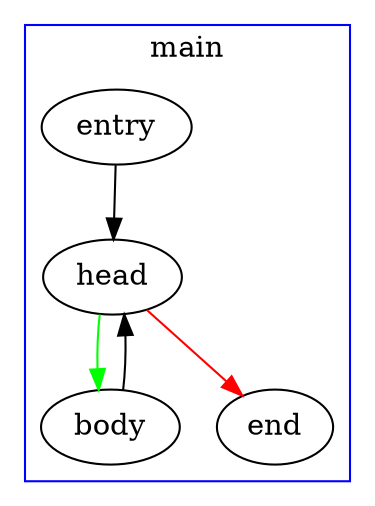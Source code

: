 strict digraph G {
  subgraph cluster_0 {
    label="main"
    color=blue
    subgraph_0_node_0[label="entry",shape=oval]
    subgraph_0_node_1[label="head",shape=oval]
    subgraph_0_node_2[label="body",shape=oval]
    subgraph_0_node_3[label="end",shape=oval]
    subgraph_0_node_0 -> subgraph_0_node_1
    subgraph_0_node_1 -> subgraph_0_node_2 [color=green]
    subgraph_0_node_1 -> subgraph_0_node_3 [color=red]
    subgraph_0_node_2 -> subgraph_0_node_1
  }
}
